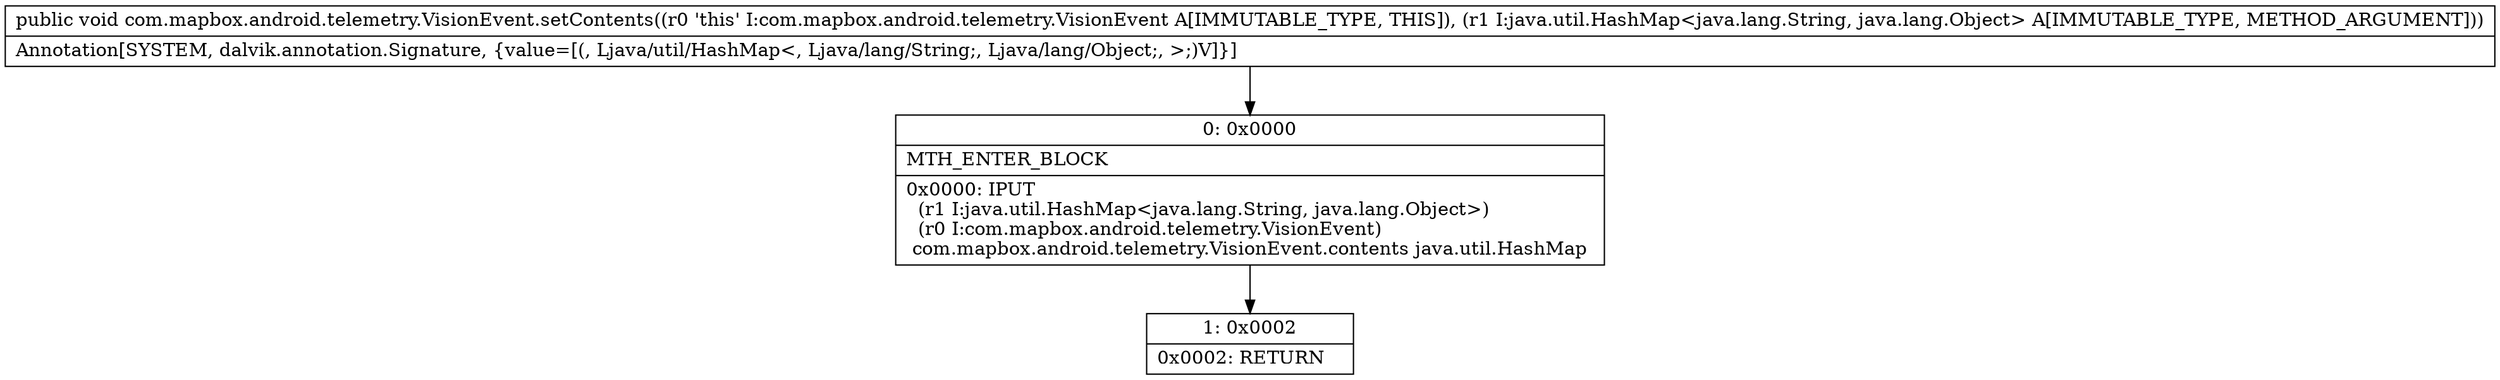 digraph "CFG forcom.mapbox.android.telemetry.VisionEvent.setContents(Ljava\/util\/HashMap;)V" {
Node_0 [shape=record,label="{0\:\ 0x0000|MTH_ENTER_BLOCK\l|0x0000: IPUT  \l  (r1 I:java.util.HashMap\<java.lang.String, java.lang.Object\>)\l  (r0 I:com.mapbox.android.telemetry.VisionEvent)\l com.mapbox.android.telemetry.VisionEvent.contents java.util.HashMap \l}"];
Node_1 [shape=record,label="{1\:\ 0x0002|0x0002: RETURN   \l}"];
MethodNode[shape=record,label="{public void com.mapbox.android.telemetry.VisionEvent.setContents((r0 'this' I:com.mapbox.android.telemetry.VisionEvent A[IMMUTABLE_TYPE, THIS]), (r1 I:java.util.HashMap\<java.lang.String, java.lang.Object\> A[IMMUTABLE_TYPE, METHOD_ARGUMENT]))  | Annotation[SYSTEM, dalvik.annotation.Signature, \{value=[(, Ljava\/util\/HashMap\<, Ljava\/lang\/String;, Ljava\/lang\/Object;, \>;)V]\}]\l}"];
MethodNode -> Node_0;
Node_0 -> Node_1;
}

